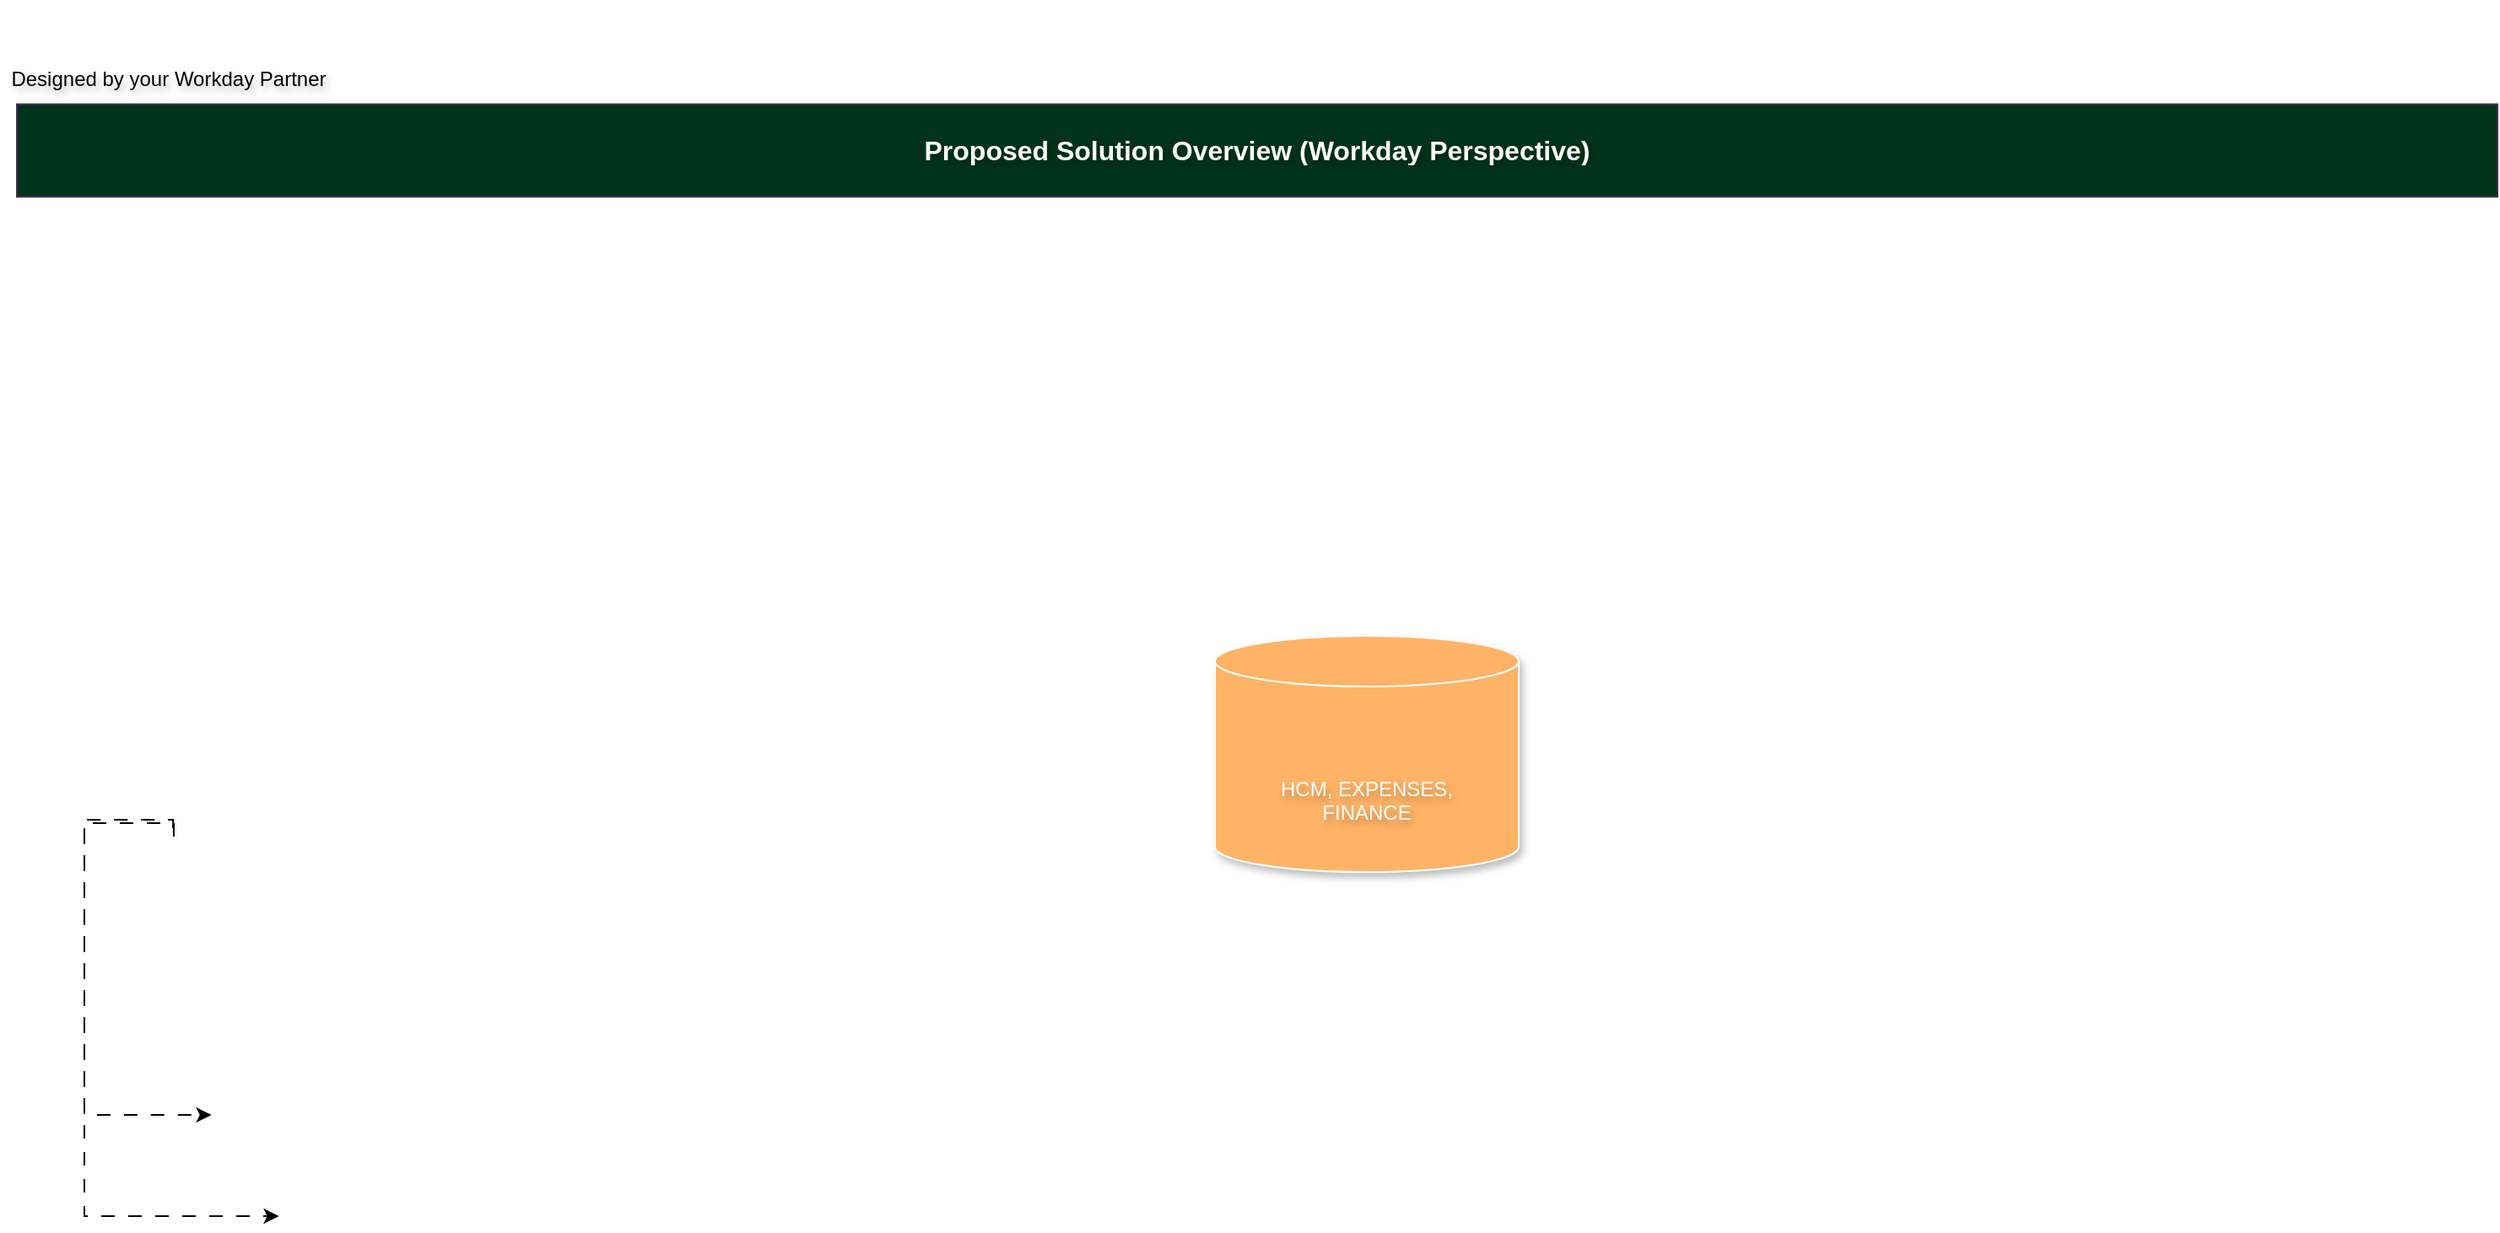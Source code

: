 <mxfile version="24.7.14">
  <diagram name="Page-1" id="Hgw86smpd9LbQuUXS1Yf">
    <mxGraphModel dx="5047" dy="1977" grid="1" gridSize="10" guides="1" tooltips="1" connect="1" arrows="1" fold="1" page="1" pageScale="1" pageWidth="850" pageHeight="1100" math="0" shadow="0">
      <root>
        <mxCell id="0" />
        <mxCell id="1" parent="0" />
        <mxCell id="iWb4p-idVO0Ogn2U3yh9-296" value="" style="shape=image;verticalLabelPosition=bottom;labelBackgroundColor=default;verticalAlign=top;aspect=fixed;imageAspect=0;image=https://cdn.freelogovectors.net/wp-content/uploads/2020/09/kainos-logo.png;textShadow=1;" vertex="1" parent="1">
          <mxGeometry x="-2550" y="-953" width="105.3" height="24.22" as="geometry" />
        </mxCell>
        <mxCell id="iWb4p-idVO0Ogn2U3yh9-297" value="Designed by your Workday Partner" style="text;html=1;align=center;verticalAlign=middle;whiteSpace=wrap;rounded=0;textShadow=1;" vertex="1" parent="1">
          <mxGeometry x="-2560" y="-934.22" width="200" height="30" as="geometry" />
        </mxCell>
        <mxCell id="iWb4p-idVO0Ogn2U3yh9-298" value="&lt;b&gt;&lt;font style=&quot;font-size: 16px;&quot;&gt;Proposed Solution Overview (Workday Perspective)&lt;/font&gt;&lt;/b&gt;" style="text;html=1;align=center;verticalAlign=middle;whiteSpace=wrap;rounded=0;fillColor=#00331A;fontColor=#ffffff;strokeColor=#432D57;textShadow=1;" vertex="1" parent="1">
          <mxGeometry x="-2550" y="-904.22" width="1470" height="54.89" as="geometry" />
        </mxCell>
        <mxCell id="iWb4p-idVO0Ogn2U3yh9-320" value="&lt;div&gt;&lt;font color=&quot;#ffffff&quot;&gt;&lt;br&gt;&lt;/font&gt;&lt;/div&gt;&lt;div&gt;&lt;font color=&quot;#ffffff&quot;&gt;&lt;br&gt;&lt;/font&gt;&lt;/div&gt;&lt;div&gt;&lt;font color=&quot;#ffffff&quot;&gt;&lt;span style=&quot;background-color: initial;&quot;&gt;HCM, EXPENSES,&lt;/span&gt;&lt;/font&gt;&lt;/div&gt;&lt;div&gt;&lt;font color=&quot;#ffffff&quot;&gt;&lt;span style=&quot;background-color: initial;&quot;&gt;FINANCE&lt;/span&gt;&lt;/font&gt;&lt;/div&gt;" style="shape=cylinder3;whiteSpace=wrap;html=1;boundedLbl=1;backgroundOutline=1;size=15;fillColor=#FFB366;strokeColor=#FFFFFF;shadow=1;textShadow=1;" vertex="1" parent="1">
          <mxGeometry x="-1840" y="-589" width="180" height="140" as="geometry" />
        </mxCell>
        <mxCell id="iWb4p-idVO0Ogn2U3yh9-330" style="edgeStyle=orthogonalEdgeStyle;rounded=1;orthogonalLoop=1;jettySize=auto;html=1;entryX=0.546;entryY=0.006;entryDx=0;entryDy=0;entryPerimeter=0;strokeColor=none;curved=0;textShadow=1;" edge="1" parent="1" target="iWb4p-idVO0Ogn2U3yh9-320">
          <mxGeometry relative="1" as="geometry">
            <mxPoint x="-1210" y="-708.6" as="sourcePoint" />
          </mxGeometry>
        </mxCell>
        <mxCell id="iWb4p-idVO0Ogn2U3yh9-375" style="edgeStyle=orthogonalEdgeStyle;rounded=0;orthogonalLoop=1;jettySize=auto;html=1;entryX=0;entryY=0.5;entryDx=0;entryDy=0;entryPerimeter=0;dashed=1;dashPattern=8 8;textShadow=1;" edge="1" parent="1" source="iWb4p-idVO0Ogn2U3yh9-374">
          <mxGeometry relative="1" as="geometry">
            <Array as="points">
              <mxPoint x="-2510" y="-480" />
              <mxPoint x="-2510" y="-415" />
            </Array>
            <mxPoint x="-2490" y="-415" as="targetPoint" />
          </mxGeometry>
        </mxCell>
        <mxCell id="iWb4p-idVO0Ogn2U3yh9-377" style="edgeStyle=orthogonalEdgeStyle;rounded=0;orthogonalLoop=1;jettySize=auto;html=1;entryX=0;entryY=0.5;entryDx=0;entryDy=0;entryPerimeter=0;dashed=1;dashPattern=8 8;textShadow=1;" edge="1" parent="1" source="iWb4p-idVO0Ogn2U3yh9-374">
          <mxGeometry relative="1" as="geometry">
            <mxPoint x="-2457.45" y="-475" as="sourcePoint" />
            <mxPoint x="-2434.7" y="-305" as="targetPoint" />
            <Array as="points">
              <mxPoint x="-2510" y="-480" />
              <mxPoint x="-2510" y="-305" />
            </Array>
          </mxGeometry>
        </mxCell>
        <mxCell id="iWb4p-idVO0Ogn2U3yh9-378" style="edgeStyle=orthogonalEdgeStyle;rounded=0;orthogonalLoop=1;jettySize=auto;html=1;entryX=0;entryY=0;entryDx=0;entryDy=45;entryPerimeter=0;exitX=0.075;exitY=1.05;exitDx=0;exitDy=0;exitPerimeter=0;dashed=1;dashPattern=8 8;strokeWidth=1;textShadow=1;" edge="1" parent="1" source="iWb4p-idVO0Ogn2U3yh9-374">
          <mxGeometry relative="1" as="geometry">
            <mxPoint x="-2457" y="-470" as="sourcePoint" />
            <mxPoint x="-2394.7" y="-245" as="targetPoint" />
            <Array as="points">
              <mxPoint x="-2510" y="-478" />
              <mxPoint x="-2510" y="-245" />
            </Array>
          </mxGeometry>
        </mxCell>
        <mxCell id="iWb4p-idVO0Ogn2U3yh9-406" value="" style="shape=image;verticalLabelPosition=bottom;labelBackgroundColor=default;verticalAlign=top;aspect=fixed;imageAspect=0;image=https://cdn.freebiesupply.com/logos/large/2x/hellofresh-logo.png;" vertex="1" parent="1">
          <mxGeometry x="-1970" y="-965.89" width="153.84" height="50" as="geometry" />
        </mxCell>
        <mxCell id="iWb4p-idVO0Ogn2U3yh9-409" value="" style="shape=image;verticalLabelPosition=bottom;labelBackgroundColor=default;verticalAlign=top;aspect=fixed;imageAspect=0;image=https://www.logo.wine/a/logo/Workday%2C_Inc./Workday%2C_Inc.-Logo.wine.svg;" vertex="1" parent="1">
          <mxGeometry x="-1795" y="-555" width="90" height="60" as="geometry" />
        </mxCell>
      </root>
    </mxGraphModel>
  </diagram>
</mxfile>
